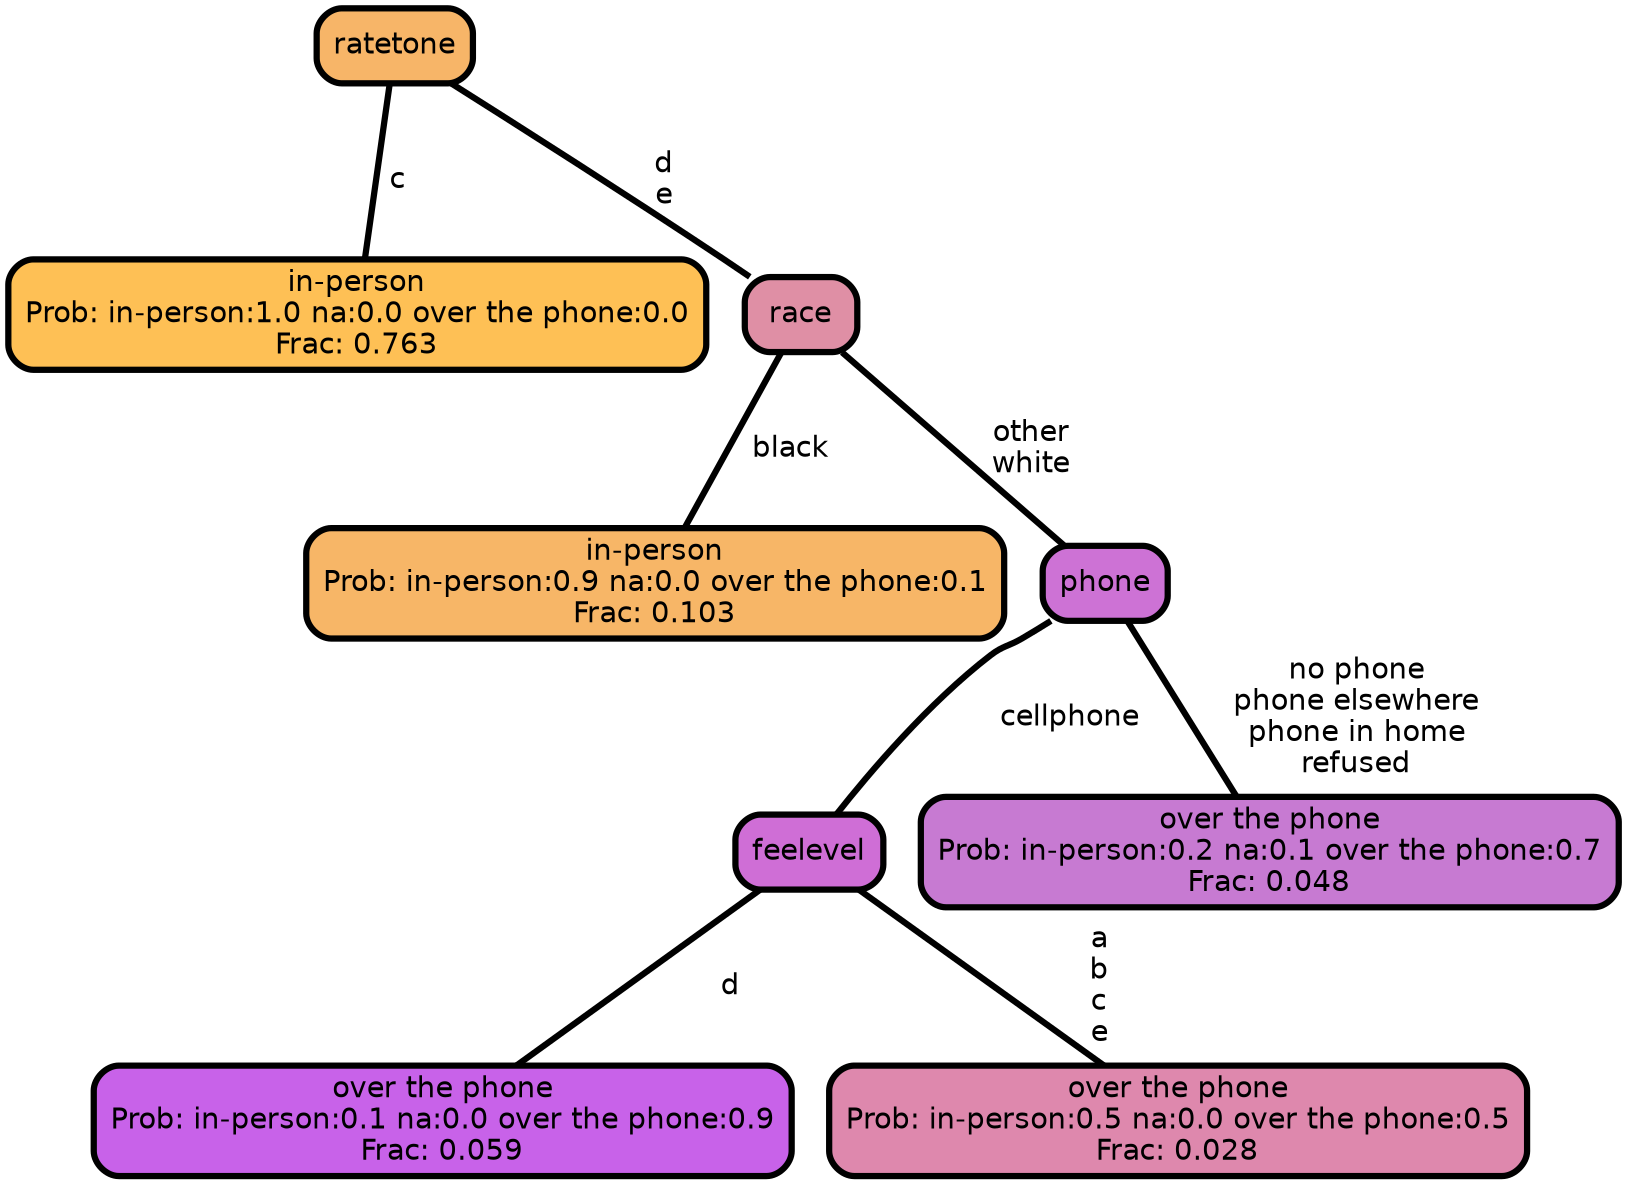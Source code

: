 graph Tree {
node [shape=box, style="filled, rounded",color="black",penwidth="3",fontcolor="black",                 fontname=helvetica] ;
graph [ranksep="0 equally", splines=straight,                 bgcolor=transparent, dpi=200] ;
edge [fontname=helvetica, color=black] ;
0 [label="in-person
Prob: in-person:1.0 na:0.0 over the phone:0.0
Frac: 0.763", fillcolor="#fec055"] ;
1 [label="ratetone", fillcolor="#f7b568"] ;
2 [label="in-person
Prob: in-person:0.9 na:0.0 over the phone:0.1
Frac: 0.103", fillcolor="#f7b667"] ;
3 [label="race", fillcolor="#df8fa5"] ;
4 [label="over the phone
Prob: in-person:0.1 na:0.0 over the phone:0.9
Frac: 0.059", fillcolor="#c862e9"] ;
5 [label="feelevel", fillcolor="#cf6ed6"] ;
6 [label="over the phone
Prob: in-person:0.5 na:0.0 over the phone:0.5
Frac: 0.028", fillcolor="#de88ad"] ;
7 [label="phone", fillcolor="#cd72d5"] ;
8 [label="over the phone
Prob: in-person:0.2 na:0.1 over the phone:0.7
Frac: 0.048", fillcolor="#c77ad2"] ;
1 -- 0 [label=" c",penwidth=3] ;
1 -- 3 [label=" d\n e",penwidth=3] ;
3 -- 2 [label=" black",penwidth=3] ;
3 -- 7 [label=" other\n white",penwidth=3] ;
5 -- 4 [label=" d",penwidth=3] ;
5 -- 6 [label=" a\n b\n c\n e",penwidth=3] ;
7 -- 5 [label=" cellphone",penwidth=3] ;
7 -- 8 [label=" no phone\n phone elsewhere\n phone in home\n refused",penwidth=3] ;
{rank = same;}}